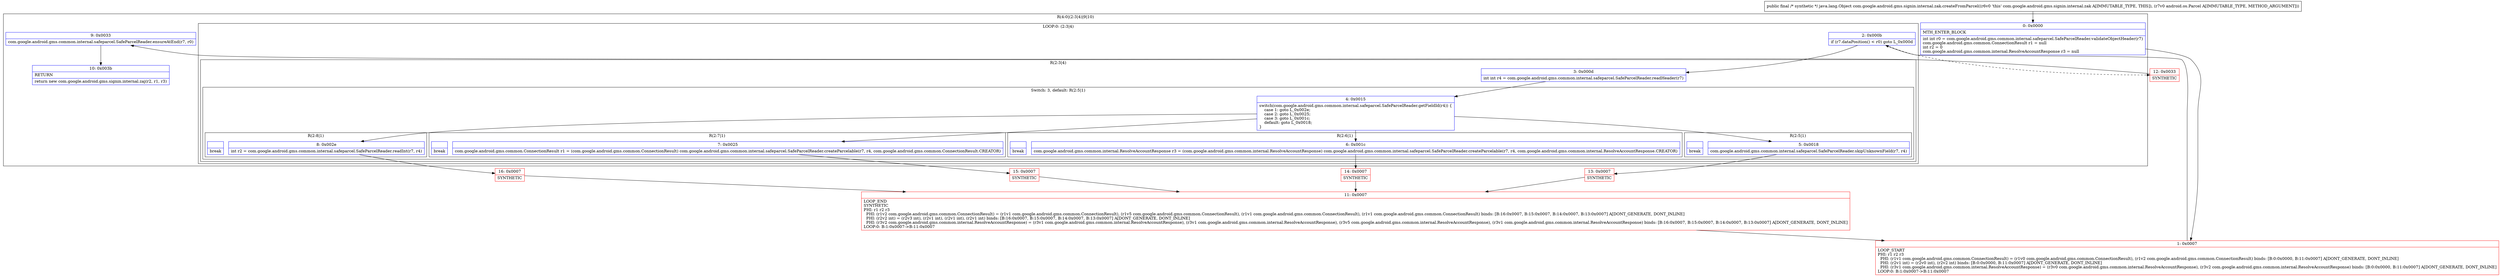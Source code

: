 digraph "CFG forcom.google.android.gms.signin.internal.zak.createFromParcel(Landroid\/os\/Parcel;)Ljava\/lang\/Object;" {
subgraph cluster_Region_1091846558 {
label = "R(4:0|(2:3|4)|9|10)";
node [shape=record,color=blue];
Node_0 [shape=record,label="{0\:\ 0x0000|MTH_ENTER_BLOCK\l|int int r0 = com.google.android.gms.common.internal.safeparcel.SafeParcelReader.validateObjectHeader(r7)\lcom.google.android.gms.common.ConnectionResult r1 = null\lint r2 = 0\lcom.google.android.gms.common.internal.ResolveAccountResponse r3 = null\l}"];
subgraph cluster_LoopRegion_760880730 {
label = "LOOP:0: (2:3|4)";
node [shape=record,color=blue];
Node_2 [shape=record,label="{2\:\ 0x000b|if (r7.dataPosition() \< r0) goto L_0x000d\l}"];
subgraph cluster_Region_1015783065 {
label = "R(2:3|4)";
node [shape=record,color=blue];
Node_3 [shape=record,label="{3\:\ 0x000d|int int r4 = com.google.android.gms.common.internal.safeparcel.SafeParcelReader.readHeader(r7)\l}"];
subgraph cluster_SwitchRegion_529497679 {
label = "Switch: 3, default: R(2:5|1)";
node [shape=record,color=blue];
Node_4 [shape=record,label="{4\:\ 0x0015|switch(com.google.android.gms.common.internal.safeparcel.SafeParcelReader.getFieldId(r4)) \{\l    case 1: goto L_0x002e;\l    case 2: goto L_0x0025;\l    case 3: goto L_0x001c;\l    default: goto L_0x0018;\l\}\l}"];
subgraph cluster_Region_572869981 {
label = "R(2:8|1)";
node [shape=record,color=blue];
Node_8 [shape=record,label="{8\:\ 0x002e|int r2 = com.google.android.gms.common.internal.safeparcel.SafeParcelReader.readInt(r7, r4)\l}"];
Node_InsnContainer_631719004 [shape=record,label="{|break\l}"];
}
subgraph cluster_Region_409434119 {
label = "R(2:7|1)";
node [shape=record,color=blue];
Node_7 [shape=record,label="{7\:\ 0x0025|com.google.android.gms.common.ConnectionResult r1 = (com.google.android.gms.common.ConnectionResult) com.google.android.gms.common.internal.safeparcel.SafeParcelReader.createParcelable(r7, r4, com.google.android.gms.common.ConnectionResult.CREATOR)\l}"];
Node_InsnContainer_1988494617 [shape=record,label="{|break\l}"];
}
subgraph cluster_Region_1105125430 {
label = "R(2:6|1)";
node [shape=record,color=blue];
Node_6 [shape=record,label="{6\:\ 0x001c|com.google.android.gms.common.internal.ResolveAccountResponse r3 = (com.google.android.gms.common.internal.ResolveAccountResponse) com.google.android.gms.common.internal.safeparcel.SafeParcelReader.createParcelable(r7, r4, com.google.android.gms.common.internal.ResolveAccountResponse.CREATOR)\l}"];
Node_InsnContainer_1608007362 [shape=record,label="{|break\l}"];
}
subgraph cluster_Region_399017798 {
label = "R(2:5|1)";
node [shape=record,color=blue];
Node_5 [shape=record,label="{5\:\ 0x0018|com.google.android.gms.common.internal.safeparcel.SafeParcelReader.skipUnknownField(r7, r4)\l}"];
Node_InsnContainer_1877968316 [shape=record,label="{|break\l}"];
}
}
}
}
Node_9 [shape=record,label="{9\:\ 0x0033|com.google.android.gms.common.internal.safeparcel.SafeParcelReader.ensureAtEnd(r7, r0)\l}"];
Node_10 [shape=record,label="{10\:\ 0x003b|RETURN\l|return new com.google.android.gms.signin.internal.zaj(r2, r1, r3)\l}"];
}
Node_1 [shape=record,color=red,label="{1\:\ 0x0007|LOOP_START\lPHI: r1 r2 r3 \l  PHI: (r1v1 com.google.android.gms.common.ConnectionResult) = (r1v0 com.google.android.gms.common.ConnectionResult), (r1v2 com.google.android.gms.common.ConnectionResult) binds: [B:0:0x0000, B:11:0x0007] A[DONT_GENERATE, DONT_INLINE]\l  PHI: (r2v1 int) = (r2v0 int), (r2v2 int) binds: [B:0:0x0000, B:11:0x0007] A[DONT_GENERATE, DONT_INLINE]\l  PHI: (r3v1 com.google.android.gms.common.internal.ResolveAccountResponse) = (r3v0 com.google.android.gms.common.internal.ResolveAccountResponse), (r3v2 com.google.android.gms.common.internal.ResolveAccountResponse) binds: [B:0:0x0000, B:11:0x0007] A[DONT_GENERATE, DONT_INLINE]\lLOOP:0: B:1:0x0007\-\>B:11:0x0007\l}"];
Node_11 [shape=record,color=red,label="{11\:\ 0x0007|LOOP_END\lSYNTHETIC\lPHI: r1 r2 r3 \l  PHI: (r1v2 com.google.android.gms.common.ConnectionResult) = (r1v1 com.google.android.gms.common.ConnectionResult), (r1v5 com.google.android.gms.common.ConnectionResult), (r1v1 com.google.android.gms.common.ConnectionResult), (r1v1 com.google.android.gms.common.ConnectionResult) binds: [B:16:0x0007, B:15:0x0007, B:14:0x0007, B:13:0x0007] A[DONT_GENERATE, DONT_INLINE]\l  PHI: (r2v2 int) = (r2v3 int), (r2v1 int), (r2v1 int), (r2v1 int) binds: [B:16:0x0007, B:15:0x0007, B:14:0x0007, B:13:0x0007] A[DONT_GENERATE, DONT_INLINE]\l  PHI: (r3v2 com.google.android.gms.common.internal.ResolveAccountResponse) = (r3v1 com.google.android.gms.common.internal.ResolveAccountResponse), (r3v1 com.google.android.gms.common.internal.ResolveAccountResponse), (r3v5 com.google.android.gms.common.internal.ResolveAccountResponse), (r3v1 com.google.android.gms.common.internal.ResolveAccountResponse) binds: [B:16:0x0007, B:15:0x0007, B:14:0x0007, B:13:0x0007] A[DONT_GENERATE, DONT_INLINE]\lLOOP:0: B:1:0x0007\-\>B:11:0x0007\l}"];
Node_12 [shape=record,color=red,label="{12\:\ 0x0033|SYNTHETIC\l}"];
Node_13 [shape=record,color=red,label="{13\:\ 0x0007|SYNTHETIC\l}"];
Node_14 [shape=record,color=red,label="{14\:\ 0x0007|SYNTHETIC\l}"];
Node_15 [shape=record,color=red,label="{15\:\ 0x0007|SYNTHETIC\l}"];
Node_16 [shape=record,color=red,label="{16\:\ 0x0007|SYNTHETIC\l}"];
MethodNode[shape=record,label="{public final \/* synthetic *\/ java.lang.Object com.google.android.gms.signin.internal.zak.createFromParcel((r6v0 'this' com.google.android.gms.signin.internal.zak A[IMMUTABLE_TYPE, THIS]), (r7v0 android.os.Parcel A[IMMUTABLE_TYPE, METHOD_ARGUMENT])) }"];
MethodNode -> Node_0;
Node_0 -> Node_1;
Node_2 -> Node_3;
Node_2 -> Node_12[style=dashed];
Node_3 -> Node_4;
Node_4 -> Node_5;
Node_4 -> Node_6;
Node_4 -> Node_7;
Node_4 -> Node_8;
Node_8 -> Node_16;
Node_7 -> Node_15;
Node_6 -> Node_14;
Node_5 -> Node_13;
Node_9 -> Node_10;
Node_1 -> Node_2;
Node_11 -> Node_1;
Node_12 -> Node_9;
Node_13 -> Node_11;
Node_14 -> Node_11;
Node_15 -> Node_11;
Node_16 -> Node_11;
}

